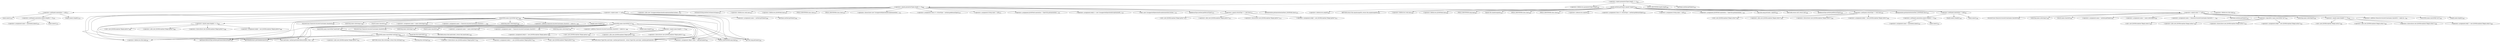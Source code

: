 digraph "invoke" {  
"1567" [label = <(&lt;operator&gt;.throw,throw new UnsupportedOperationException(method....)<SUB>510</SUB>> ]
"1246" [label = <(&lt;operator&gt;.equals,parameterTypes.length == 1)<SUB>433</SUB>> ]
"1382" [label = <(&lt;operator&gt;.equals,parameterTypes.length == 0)<SUB>469</SUB>> ]
"1264" [label = <(&lt;operator&gt;.assignment,Class&lt;?&gt; returnType = method.getReturnType())<SUB>438</SUB>> ]
"1286" [label = <(&lt;operator&gt;.assignment,String name = null)<SUB>443</SUB>> ]
"1290" [label = <(&lt;operator&gt;.assignment,JSONField annotation = TypeUtils.getAnnotation(...)<SUB>444</SUB>> ]
"1371" [label = <(put,this.map.put(name, args[0]))<SUB>465</SUB>> ]
"1379" [label = <(RETURN,return null;,return null;)<SUB>466</SUB>> ]
"1383" [label = <(&lt;operator&gt;.fieldAccess,parameterTypes.length)<SUB>469</SUB>> ]
"1389" [label = <(&lt;operator&gt;.assignment,Class&lt;?&gt; returnType = method.getReturnType())<SUB>470</SUB>> ]
"1411" [label = <(&lt;operator&gt;.assignment,String name = null)<SUB>475</SUB>> ]
"1415" [label = <(&lt;operator&gt;.assignment,JSONField annotation = TypeUtils.getAnnotation(...)<SUB>476</SUB>> ]
"1552" [label = <(&lt;operator&gt;.assignment,Object value = map.get(name))<SUB>506</SUB>> ]
"1559" [label = <(RETURN,return TypeUtils.cast(value, method.getGenericR...,return TypeUtils.cast(value, method.getGenericR...)<SUB>507</SUB>> ]
"1570" [label = <(&lt;operator&gt;.assignment,$obj12 = new UnsupportedOperationException(meth...)<SUB>510</SUB>> ]
"1573" [label = <(&lt;init&gt;,new UnsupportedOperationException(method.toGene...)<SUB>510</SUB>> ]
"1253" [label = <(equals,method.getName().equals(&quot;equals&quot;))<SUB>434</SUB>> ]
"1266" [label = <(getReturnType,method.getReturnType())<SUB>438</SUB>> ]
"1269" [label = <(&lt;operator&gt;.notEquals,returnType != void.class)<SUB>439</SUB>> ]
"1292" [label = <(getAnnotation,getAnnotation(method, JSONField.class))<SUB>444</SUB>> ]
"1299" [label = <(&lt;operator&gt;.notEquals,annotation != null)<SUB>445</SUB>> ]
"1315" [label = <(&lt;operator&gt;.equals,name == null)<SUB>451</SUB>> ]
"1372" [label = <(&lt;operator&gt;.fieldAccess,this.map)<SUB>465</SUB>> ]
"1376" [label = <(&lt;operator&gt;.indexAccess,args[0])<SUB>465</SUB>> ]
"1385" [label = <(FIELD_IDENTIFIER,length,length)<SUB>469</SUB>> ]
"1391" [label = <(getReturnType,method.getReturnType())<SUB>470</SUB>> ]
"1394" [label = <(&lt;operator&gt;.equals,returnType == void.class)<SUB>471</SUB>> ]
"1417" [label = <(getAnnotation,getAnnotation(method, JSONField.class))<SUB>476</SUB>> ]
"1424" [label = <(&lt;operator&gt;.notEquals,annotation != null)<SUB>477</SUB>> ]
"1440" [label = <(&lt;operator&gt;.equals,name == null)<SUB>483</SUB>> ]
"1554" [label = <(get,this.map.get(name))<SUB>506</SUB>> ]
"1560" [label = <(cast,cast(value, method.getGenericReturnType(), Pars...)<SUB>507</SUB>> ]
"1572" [label = <(&lt;operator&gt;.alloc,new UnsupportedOperationException(method.toGene...)<SUB>510</SUB>> ]
"1575" [label = <(toGenericString,method.toGenericString())<SUB>510</SUB>> ]
"1254" [label = <(getName,method.getName())<SUB>434</SUB>> ]
"1258" [label = <(RETURN,return this.equals(args[0]);,return this.equals(args[0]);)<SUB>435</SUB>> ]
"1271" [label = <(&lt;operator&gt;.fieldAccess,void.class)<SUB>439</SUB>> ]
"1275" [label = <(&lt;operator&gt;.throw,throw new JSONException(&quot;illegal setter&quot;);)<SUB>440</SUB>> ]
"1295" [label = <(&lt;operator&gt;.fieldAccess,JSONField.class)<SUB>444</SUB>> ]
"1319" [label = <(&lt;operator&gt;.assignment,name = method.getName())<SUB>452</SUB>> ]
"1339" [label = <(&lt;operator&gt;.assignment,name = name.substring(3))<SUB>458</SUB>> ]
"1360" [label = <(&lt;operator&gt;.assignment,name = Character.toLowerCase(name.charAt(0)) + ...)<SUB>462</SUB>> ]
"1374" [label = <(FIELD_IDENTIFIER,map,map)<SUB>465</SUB>> ]
"1396" [label = <(&lt;operator&gt;.fieldAccess,void.class)<SUB>471</SUB>> ]
"1400" [label = <(&lt;operator&gt;.throw,throw new JSONException(&quot;illegal getter&quot;);)<SUB>472</SUB>> ]
"1420" [label = <(&lt;operator&gt;.fieldAccess,JSONField.class)<SUB>476</SUB>> ]
"1444" [label = <(&lt;operator&gt;.assignment,name = method.getName())<SUB>484</SUB>> ]
"1555" [label = <(&lt;operator&gt;.fieldAccess,this.map)<SUB>506</SUB>> ]
"1563" [label = <(getGenericReturnType,method.getGenericReturnType())<SUB>507</SUB>> ]
"1565" [label = <(getGlobalInstance,getGlobalInstance())<SUB>507</SUB>> ]
"1259" [label = <(equals,this.equals(args[0]))<SUB>435</SUB>> ]
"1273" [label = <(FIELD_IDENTIFIER,class,class)<SUB>439</SUB>> ]
"1297" [label = <(FIELD_IDENTIFIER,class,class)<SUB>444</SUB>> ]
"1304" [label = <(&lt;operator&gt;.notEquals,annotation.name().length() != 0)<SUB>446</SUB>> ]
"1321" [label = <(getName,method.getName())<SUB>452</SUB>> ]
"1324" [label = <(&lt;operator&gt;.logicalNot,!name.startsWith(&quot;set&quot;))<SUB>454</SUB>> ]
"1341" [label = <(substring,name.substring(3))<SUB>458</SUB>> ]
"1345" [label = <(&lt;operator&gt;.equals,name.length() == 0)<SUB>459</SUB>> ]
"1362" [label = <(&lt;operator&gt;.addition,Character.toLowerCase(name.charAt(0)) + name.su...)<SUB>462</SUB>> ]
"1398" [label = <(FIELD_IDENTIFIER,class,class)<SUB>471</SUB>> ]
"1422" [label = <(FIELD_IDENTIFIER,class,class)<SUB>476</SUB>> ]
"1429" [label = <(&lt;operator&gt;.notEquals,annotation.name().length() != 0)<SUB>478</SUB>> ]
"1446" [label = <(getName,method.getName())<SUB>484</SUB>> ]
"1449" [label = <(startsWith,name.startsWith(&quot;get&quot;))<SUB>485</SUB>> ]
"1557" [label = <(FIELD_IDENTIFIER,map,map)<SUB>506</SUB>> ]
"1260" [label = <(&lt;operator&gt;.indexAccess,args[0])<SUB>435</SUB>> ]
"1278" [label = <(&lt;operator&gt;.assignment,$obj5 = new JSONException(&quot;illegal setter&quot;))<SUB>440</SUB>> ]
"1281" [label = <(&lt;init&gt;,new JSONException(&quot;illegal setter&quot;))<SUB>440</SUB>> ]
"1305" [label = <(length,name().length())<SUB>446</SUB>> ]
"1310" [label = <(&lt;operator&gt;.assignment,name = annotation.name())<SUB>447</SUB>> ]
"1325" [label = <(startsWith,name.startsWith(&quot;set&quot;))<SUB>454</SUB>> ]
"1329" [label = <(&lt;operator&gt;.throw,throw new JSONException(&quot;illegal setter&quot;);)<SUB>455</SUB>> ]
"1346" [label = <(length,name.length())<SUB>459</SUB>> ]
"1350" [label = <(&lt;operator&gt;.throw,throw new JSONException(&quot;illegal setter&quot;);)<SUB>460</SUB>> ]
"1363" [label = <(toLowerCase,Character.toLowerCase(name.charAt(0)))<SUB>462</SUB>> ]
"1368" [label = <(substring,name.substring(1))<SUB>462</SUB>> ]
"1403" [label = <(&lt;operator&gt;.assignment,$obj8 = new JSONException(&quot;illegal getter&quot;))<SUB>472</SUB>> ]
"1406" [label = <(&lt;init&gt;,new JSONException(&quot;illegal getter&quot;))<SUB>472</SUB>> ]
"1430" [label = <(length,name().length())<SUB>478</SUB>> ]
"1435" [label = <(&lt;operator&gt;.assignment,name = annotation.name())<SUB>479</SUB>> ]
"1453" [label = <(&lt;operator&gt;.assignment,name = name.substring(3))<SUB>486</SUB>> ]
"1474" [label = <(&lt;operator&gt;.assignment,name = Character.toLowerCase(name.charAt(0)) + ...)<SUB>490</SUB>> ]
"1280" [label = <(&lt;operator&gt;.alloc,new JSONException(&quot;illegal setter&quot;))<SUB>440</SUB>> ]
"1306" [label = <(name,name())<SUB>446</SUB>> ]
"1312" [label = <(name,name())<SUB>447</SUB>> ]
"1365" [label = <(charAt,name.charAt(0))<SUB>462</SUB>> ]
"1405" [label = <(&lt;operator&gt;.alloc,new JSONException(&quot;illegal getter&quot;))<SUB>472</SUB>> ]
"1431" [label = <(name,name())<SUB>478</SUB>> ]
"1437" [label = <(name,name())<SUB>479</SUB>> ]
"1455" [label = <(substring,name.substring(3))<SUB>486</SUB>> ]
"1459" [label = <(&lt;operator&gt;.equals,name.length() == 0)<SUB>487</SUB>> ]
"1476" [label = <(&lt;operator&gt;.addition,Character.toLowerCase(name.charAt(0)) + name.su...)<SUB>490</SUB>> ]
"1487" [label = <(startsWith,name.startsWith(&quot;is&quot;))<SUB>491</SUB>> ]
"1332" [label = <(&lt;operator&gt;.assignment,$obj6 = new JSONException(&quot;illegal setter&quot;))<SUB>455</SUB>> ]
"1335" [label = <(&lt;init&gt;,new JSONException(&quot;illegal setter&quot;))<SUB>455</SUB>> ]
"1353" [label = <(&lt;operator&gt;.assignment,$obj7 = new JSONException(&quot;illegal setter&quot;))<SUB>460</SUB>> ]
"1356" [label = <(&lt;init&gt;,new JSONException(&quot;illegal setter&quot;))<SUB>460</SUB>> ]
"1460" [label = <(length,name.length())<SUB>487</SUB>> ]
"1464" [label = <(&lt;operator&gt;.throw,throw new JSONException(&quot;illegal getter&quot;);)<SUB>488</SUB>> ]
"1477" [label = <(toLowerCase,Character.toLowerCase(name.charAt(0)))<SUB>490</SUB>> ]
"1482" [label = <(substring,name.substring(1))<SUB>490</SUB>> ]
"1491" [label = <(&lt;operator&gt;.assignment,name = name.substring(2))<SUB>492</SUB>> ]
"1512" [label = <(&lt;operator&gt;.assignment,name = Character.toLowerCase(name.charAt(0)) + ...)<SUB>496</SUB>> ]
"1334" [label = <(&lt;operator&gt;.alloc,new JSONException(&quot;illegal setter&quot;))<SUB>455</SUB>> ]
"1355" [label = <(&lt;operator&gt;.alloc,new JSONException(&quot;illegal setter&quot;))<SUB>460</SUB>> ]
"1479" [label = <(charAt,name.charAt(0))<SUB>490</SUB>> ]
"1493" [label = <(substring,name.substring(2))<SUB>492</SUB>> ]
"1497" [label = <(&lt;operator&gt;.equals,name.length() == 0)<SUB>493</SUB>> ]
"1514" [label = <(&lt;operator&gt;.addition,Character.toLowerCase(name.charAt(0)) + name.su...)<SUB>496</SUB>> ]
"1525" [label = <(startsWith,name.startsWith(&quot;hashCode&quot;))<SUB>497</SUB>> ]
"1467" [label = <(&lt;operator&gt;.assignment,$obj9 = new JSONException(&quot;illegal getter&quot;))<SUB>488</SUB>> ]
"1470" [label = <(&lt;init&gt;,new JSONException(&quot;illegal getter&quot;))<SUB>488</SUB>> ]
"1498" [label = <(length,name.length())<SUB>493</SUB>> ]
"1502" [label = <(&lt;operator&gt;.throw,throw new JSONException(&quot;illegal getter&quot;);)<SUB>494</SUB>> ]
"1515" [label = <(toLowerCase,Character.toLowerCase(name.charAt(0)))<SUB>496</SUB>> ]
"1520" [label = <(substring,name.substring(1))<SUB>496</SUB>> ]
"1529" [label = <(RETURN,return this.hashCode();,return this.hashCode();)<SUB>498</SUB>> ]
"1469" [label = <(&lt;operator&gt;.alloc,new JSONException(&quot;illegal getter&quot;))<SUB>488</SUB>> ]
"1517" [label = <(charAt,name.charAt(0))<SUB>496</SUB>> ]
"1530" [label = <(hashCode,this.hashCode())<SUB>498</SUB>> ]
"1533" [label = <(startsWith,name.startsWith(&quot;toString&quot;))<SUB>499</SUB>> ]
"1505" [label = <(&lt;operator&gt;.assignment,$obj10 = new JSONException(&quot;illegal getter&quot;))<SUB>494</SUB>> ]
"1508" [label = <(&lt;init&gt;,new JSONException(&quot;illegal getter&quot;))<SUB>494</SUB>> ]
"1537" [label = <(RETURN,return this.toString();,return this.toString();)<SUB>500</SUB>> ]
"1507" [label = <(&lt;operator&gt;.alloc,new JSONException(&quot;illegal getter&quot;))<SUB>494</SUB>> ]
"1538" [label = <(toString,this.toString())<SUB>500</SUB>> ]
"1541" [label = <(&lt;operator&gt;.throw,throw new JSONException(&quot;illegal getter&quot;);)<SUB>502</SUB>> ]
"1544" [label = <(&lt;operator&gt;.assignment,$obj11 = new JSONException(&quot;illegal getter&quot;))<SUB>502</SUB>> ]
"1547" [label = <(&lt;init&gt;,new JSONException(&quot;illegal getter&quot;))<SUB>502</SUB>> ]
"1546" [label = <(&lt;operator&gt;.alloc,new JSONException(&quot;illegal getter&quot;))<SUB>502</SUB>> ]
  "1246" -> "1382" 
  "1246" -> "1254" 
  "1246" -> "1385" 
  "1246" -> "1253" 
  "1246" -> "1383" 
  "1382" -> "1411" 
  "1382" -> "1398" 
  "1382" -> "1570" 
  "1382" -> "1417" 
  "1382" -> "1424" 
  "1382" -> "1567" 
  "1382" -> "1396" 
  "1382" -> "1575" 
  "1382" -> "1394" 
  "1382" -> "1422" 
  "1382" -> "1391" 
  "1382" -> "1420" 
  "1382" -> "1440" 
  "1382" -> "1572" 
  "1382" -> "1389" 
  "1382" -> "1573" 
  "1382" -> "1415" 
  "1253" -> "1259" 
  "1253" -> "1269" 
  "1253" -> "1379" 
  "1253" -> "1286" 
  "1253" -> "1374" 
  "1253" -> "1297" 
  "1253" -> "1299" 
  "1253" -> "1266" 
  "1253" -> "1292" 
  "1253" -> "1260" 
  "1253" -> "1258" 
  "1253" -> "1273" 
  "1253" -> "1372" 
  "1253" -> "1315" 
  "1253" -> "1295" 
  "1253" -> "1371" 
  "1253" -> "1264" 
  "1253" -> "1271" 
  "1253" -> "1376" 
  "1253" -> "1290" 
  "1269" -> "1280" 
  "1269" -> "1281" 
  "1269" -> "1275" 
  "1269" -> "1278" 
  "1299" -> "1304" 
  "1299" -> "1306" 
  "1299" -> "1305" 
  "1315" -> "1341" 
  "1315" -> "1324" 
  "1315" -> "1365" 
  "1315" -> "1360" 
  "1315" -> "1319" 
  "1315" -> "1345" 
  "1315" -> "1346" 
  "1315" -> "1362" 
  "1315" -> "1363" 
  "1315" -> "1325" 
  "1315" -> "1339" 
  "1315" -> "1368" 
  "1315" -> "1321" 
  "1394" -> "1405" 
  "1394" -> "1406" 
  "1394" -> "1403" 
  "1394" -> "1400" 
  "1424" -> "1430" 
  "1424" -> "1429" 
  "1424" -> "1431" 
  "1440" -> "1565" 
  "1440" -> "1559" 
  "1440" -> "1557" 
  "1440" -> "1563" 
  "1440" -> "1449" 
  "1440" -> "1552" 
  "1440" -> "1444" 
  "1440" -> "1554" 
  "1440" -> "1555" 
  "1440" -> "1446" 
  "1440" -> "1560" 
  "1304" -> "1312" 
  "1304" -> "1310" 
  "1324" -> "1329" 
  "1324" -> "1334" 
  "1324" -> "1335" 
  "1324" -> "1332" 
  "1345" -> "1350" 
  "1345" -> "1356" 
  "1345" -> "1355" 
  "1345" -> "1353" 
  "1429" -> "1437" 
  "1429" -> "1435" 
  "1449" -> "1565" 
  "1449" -> "1559" 
  "1449" -> "1557" 
  "1449" -> "1563" 
  "1449" -> "1552" 
  "1449" -> "1479" 
  "1449" -> "1455" 
  "1449" -> "1474" 
  "1449" -> "1487" 
  "1449" -> "1554" 
  "1449" -> "1460" 
  "1449" -> "1453" 
  "1449" -> "1555" 
  "1449" -> "1476" 
  "1449" -> "1560" 
  "1449" -> "1477" 
  "1449" -> "1482" 
  "1449" -> "1459" 
  "1459" -> "1464" 
  "1459" -> "1469" 
  "1459" -> "1470" 
  "1459" -> "1467" 
  "1487" -> "1565" 
  "1487" -> "1517" 
  "1487" -> "1559" 
  "1487" -> "1515" 
  "1487" -> "1557" 
  "1487" -> "1563" 
  "1487" -> "1552" 
  "1487" -> "1512" 
  "1487" -> "1525" 
  "1487" -> "1493" 
  "1487" -> "1554" 
  "1487" -> "1555" 
  "1487" -> "1514" 
  "1487" -> "1560" 
  "1487" -> "1497" 
  "1487" -> "1491" 
  "1487" -> "1520" 
  "1487" -> "1498" 
  "1497" -> "1508" 
  "1497" -> "1502" 
  "1497" -> "1505" 
  "1497" -> "1507" 
  "1525" -> "1529" 
  "1525" -> "1530" 
  "1525" -> "1533" 
  "1533" -> "1538" 
  "1533" -> "1565" 
  "1533" -> "1559" 
  "1533" -> "1544" 
  "1533" -> "1557" 
  "1533" -> "1563" 
  "1533" -> "1552" 
  "1533" -> "1547" 
  "1533" -> "1537" 
  "1533" -> "1541" 
  "1533" -> "1554" 
  "1533" -> "1555" 
  "1533" -> "1560" 
  "1533" -> "1546" 
}
